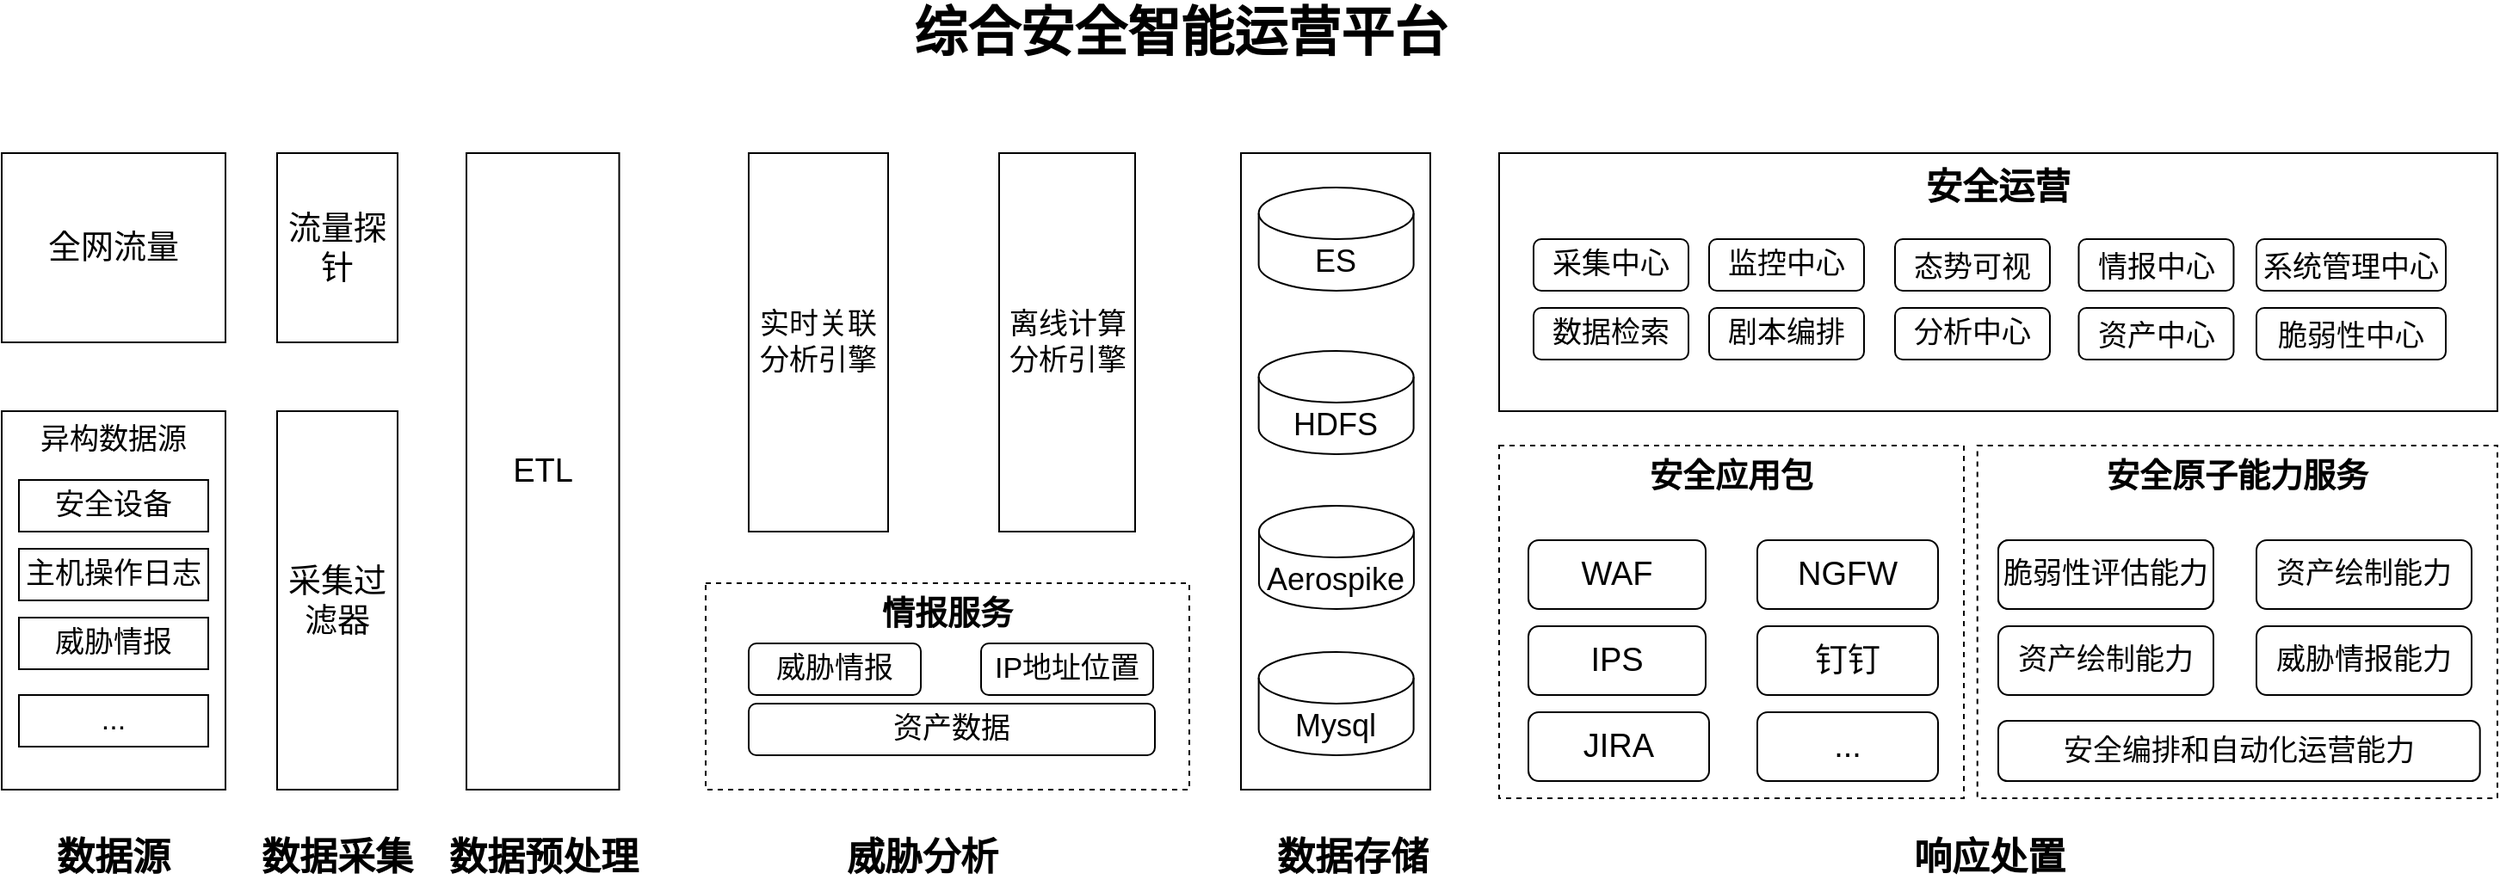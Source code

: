 <mxfile version="14.6.6" type="github">
  <diagram id="aFcd-sZfIuxCYyvOa6EC" name="Page-1">
    <mxGraphModel dx="1673" dy="896" grid="1" gridSize="10" guides="1" tooltips="1" connect="1" arrows="1" fold="1" page="1" pageScale="1" pageWidth="827" pageHeight="1169" math="0" shadow="0">
      <root>
        <mxCell id="0" />
        <mxCell id="1" parent="0" />
        <mxCell id="dza-2gSfmB_yBv6xaHkl-5" value="&lt;b style=&quot;font-size: 19px&quot;&gt;安全原子能力服务&lt;/b&gt;" style="rounded=0;whiteSpace=wrap;html=1;fontSize=19;dashed=1;verticalAlign=top;" vertex="1" parent="1">
          <mxGeometry x="1157.87" y="410" width="302.13" height="205" as="geometry" />
        </mxCell>
        <mxCell id="FqToNLdHbUZbRF3IeUCB-30" value="" style="rounded=0;whiteSpace=wrap;html=1;fontSize=17;align=center;" parent="1" vertex="1">
          <mxGeometry x="730" y="240" width="110" height="370" as="geometry" />
        </mxCell>
        <mxCell id="FqToNLdHbUZbRF3IeUCB-16" value="&lt;b&gt;情报服务&lt;/b&gt;" style="rounded=0;whiteSpace=wrap;html=1;fontSize=19;dashed=1;verticalAlign=top;" parent="1" vertex="1">
          <mxGeometry x="419" y="490" width="281" height="120" as="geometry" />
        </mxCell>
        <mxCell id="uNM0V1RIPhNdZ5J6F5W2-2" value="流量探针" style="rounded=0;whiteSpace=wrap;html=1;fontSize=19;" parent="1" vertex="1">
          <mxGeometry x="170" y="240" width="70" height="110" as="geometry" />
        </mxCell>
        <mxCell id="uNM0V1RIPhNdZ5J6F5W2-3" value="采集过滤器" style="rounded=0;whiteSpace=wrap;html=1;fontSize=19;" parent="1" vertex="1">
          <mxGeometry x="170" y="390" width="70" height="220" as="geometry" />
        </mxCell>
        <mxCell id="uNM0V1RIPhNdZ5J6F5W2-4" value="全网流量" style="rounded=0;whiteSpace=wrap;html=1;fontSize=19;" parent="1" vertex="1">
          <mxGeometry x="10" y="240" width="130" height="110" as="geometry" />
        </mxCell>
        <mxCell id="uNM0V1RIPhNdZ5J6F5W2-7" value="异构数据源" style="rounded=0;whiteSpace=wrap;html=1;verticalAlign=top;fontSize=17;" parent="1" vertex="1">
          <mxGeometry x="10" y="390" width="130" height="220" as="geometry" />
        </mxCell>
        <mxCell id="uNM0V1RIPhNdZ5J6F5W2-8" value="安全设备" style="rounded=0;whiteSpace=wrap;html=1;fontSize=17;" parent="1" vertex="1">
          <mxGeometry x="20" y="430" width="110" height="30" as="geometry" />
        </mxCell>
        <mxCell id="uNM0V1RIPhNdZ5J6F5W2-9" value="主机操作日志" style="rounded=0;whiteSpace=wrap;html=1;fontSize=17;" parent="1" vertex="1">
          <mxGeometry x="20" y="470" width="110" height="30" as="geometry" />
        </mxCell>
        <mxCell id="uNM0V1RIPhNdZ5J6F5W2-10" value="威胁情报" style="rounded=0;whiteSpace=wrap;html=1;fontSize=17;" parent="1" vertex="1">
          <mxGeometry x="20" y="510" width="110" height="30" as="geometry" />
        </mxCell>
        <mxCell id="uNM0V1RIPhNdZ5J6F5W2-12" value="..." style="rounded=0;whiteSpace=wrap;html=1;fontSize=17;" parent="1" vertex="1">
          <mxGeometry x="20" y="555" width="110" height="30" as="geometry" />
        </mxCell>
        <mxCell id="uNM0V1RIPhNdZ5J6F5W2-19" value="安全运营" style="rounded=0;whiteSpace=wrap;html=1;fontSize=21;align=center;verticalAlign=top;fontStyle=1" parent="1" vertex="1">
          <mxGeometry x="880" y="240" width="580" height="150" as="geometry" />
        </mxCell>
        <mxCell id="uNM0V1RIPhNdZ5J6F5W2-30" value="ETL" style="rounded=0;whiteSpace=wrap;html=1;fontSize=19;align=center;" parent="1" vertex="1">
          <mxGeometry x="280" y="240" width="88.75" height="370" as="geometry" />
        </mxCell>
        <mxCell id="uNM0V1RIPhNdZ5J6F5W2-32" value="数据源" style="text;html=1;strokeColor=none;fillColor=none;align=center;verticalAlign=middle;whiteSpace=wrap;rounded=0;fontSize=22;fontStyle=1" parent="1" vertex="1">
          <mxGeometry x="40" y="640" width="70" height="20" as="geometry" />
        </mxCell>
        <mxCell id="uNM0V1RIPhNdZ5J6F5W2-35" value="数据预处理" style="text;html=1;strokeColor=none;fillColor=none;align=center;verticalAlign=middle;whiteSpace=wrap;rounded=0;fontSize=22;fontStyle=1" parent="1" vertex="1">
          <mxGeometry x="260" y="640" width="130" height="20" as="geometry" />
        </mxCell>
        <mxCell id="uNM0V1RIPhNdZ5J6F5W2-36" value="威胁分析" style="text;html=1;strokeColor=none;fillColor=none;align=center;verticalAlign=middle;whiteSpace=wrap;rounded=0;fontSize=22;fontStyle=1" parent="1" vertex="1">
          <mxGeometry x="480" y="640" width="130" height="20" as="geometry" />
        </mxCell>
        <mxCell id="uNM0V1RIPhNdZ5J6F5W2-37" value="响应处置" style="text;html=1;strokeColor=none;fillColor=none;align=center;verticalAlign=middle;whiteSpace=wrap;rounded=0;fontSize=22;fontStyle=1" parent="1" vertex="1">
          <mxGeometry x="1100" y="640" width="130" height="20" as="geometry" />
        </mxCell>
        <mxCell id="uNM0V1RIPhNdZ5J6F5W2-38" value="综合安全智能运营平台" style="text;html=1;strokeColor=none;fillColor=none;align=center;verticalAlign=middle;whiteSpace=wrap;rounded=0;fontSize=31;fontStyle=1" parent="1" vertex="1">
          <mxGeometry x="510" y="160" width="370" height="20" as="geometry" />
        </mxCell>
        <mxCell id="uNM0V1RIPhNdZ5J6F5W2-40" value="&lt;b style=&quot;font-size: 19px&quot;&gt;安全应用包&lt;/b&gt;" style="rounded=0;whiteSpace=wrap;html=1;fontSize=19;dashed=1;verticalAlign=top;" parent="1" vertex="1">
          <mxGeometry x="880" y="410" width="270" height="205" as="geometry" />
        </mxCell>
        <mxCell id="uNM0V1RIPhNdZ5J6F5W2-54" value="ES" style="shape=cylinder3;whiteSpace=wrap;html=1;boundedLbl=1;backgroundOutline=1;size=15;fontSize=18;align=center;" parent="1" vertex="1">
          <mxGeometry x="740.31" y="260" width="90" height="60" as="geometry" />
        </mxCell>
        <mxCell id="uNM0V1RIPhNdZ5J6F5W2-55" value="HDFS" style="shape=cylinder3;whiteSpace=wrap;html=1;boundedLbl=1;backgroundOutline=1;size=15;fontSize=18;align=center;" parent="1" vertex="1">
          <mxGeometry x="740.31" y="355" width="90" height="60" as="geometry" />
        </mxCell>
        <mxCell id="uNM0V1RIPhNdZ5J6F5W2-56" value="Aerospike" style="shape=cylinder3;whiteSpace=wrap;html=1;boundedLbl=1;backgroundOutline=1;size=15;fontSize=18;align=center;" parent="1" vertex="1">
          <mxGeometry x="740.46" y="445" width="90" height="60" as="geometry" />
        </mxCell>
        <mxCell id="uNM0V1RIPhNdZ5J6F5W2-57" value="Mysql" style="shape=cylinder3;whiteSpace=wrap;html=1;boundedLbl=1;backgroundOutline=1;size=15;fontSize=18;align=center;" parent="1" vertex="1">
          <mxGeometry x="740.31" y="530" width="90" height="60" as="geometry" />
        </mxCell>
        <mxCell id="uNM0V1RIPhNdZ5J6F5W2-58" value="IPS" style="rounded=1;whiteSpace=wrap;html=1;fontSize=19;align=center;" parent="1" vertex="1">
          <mxGeometry x="897" y="515" width="103" height="40" as="geometry" />
        </mxCell>
        <mxCell id="uNM0V1RIPhNdZ5J6F5W2-59" value="NGFW" style="rounded=1;whiteSpace=wrap;html=1;fontSize=19;align=center;" parent="1" vertex="1">
          <mxGeometry x="1030" y="465" width="105" height="40" as="geometry" />
        </mxCell>
        <mxCell id="FqToNLdHbUZbRF3IeUCB-6" value="威胁情报" style="rounded=1;whiteSpace=wrap;html=1;fontSize=17;" parent="1" vertex="1">
          <mxGeometry x="444" y="525" width="100" height="30" as="geometry" />
        </mxCell>
        <mxCell id="FqToNLdHbUZbRF3IeUCB-10" value="IP地址位置" style="rounded=1;whiteSpace=wrap;html=1;fontSize=17;" parent="1" vertex="1">
          <mxGeometry x="579" y="525" width="100" height="30" as="geometry" />
        </mxCell>
        <mxCell id="FqToNLdHbUZbRF3IeUCB-12" value="JIRA" style="rounded=1;whiteSpace=wrap;html=1;fontSize=19;align=center;" parent="1" vertex="1">
          <mxGeometry x="897" y="565" width="105" height="40" as="geometry" />
        </mxCell>
        <mxCell id="FqToNLdHbUZbRF3IeUCB-13" value="钉钉" style="rounded=1;whiteSpace=wrap;html=1;fontSize=19;align=center;" parent="1" vertex="1">
          <mxGeometry x="1030" y="515" width="105" height="40" as="geometry" />
        </mxCell>
        <mxCell id="FqToNLdHbUZbRF3IeUCB-15" value="..." style="rounded=1;whiteSpace=wrap;html=1;fontSize=19;align=center;" parent="1" vertex="1">
          <mxGeometry x="1030" y="565" width="105" height="40" as="geometry" />
        </mxCell>
        <mxCell id="FqToNLdHbUZbRF3IeUCB-24" value="监控中心" style="rounded=1;whiteSpace=wrap;html=1;fontSize=17;" parent="1" vertex="1">
          <mxGeometry x="1002" y="290" width="90" height="30" as="geometry" />
        </mxCell>
        <mxCell id="FqToNLdHbUZbRF3IeUCB-25" value="分析中心" style="rounded=1;whiteSpace=wrap;html=1;fontSize=17;" parent="1" vertex="1">
          <mxGeometry x="1110" y="330" width="90" height="30" as="geometry" />
        </mxCell>
        <mxCell id="FqToNLdHbUZbRF3IeUCB-26" value="数据检索" style="rounded=1;whiteSpace=wrap;html=1;fontSize=17;" parent="1" vertex="1">
          <mxGeometry x="900" y="330" width="90" height="30" as="geometry" />
        </mxCell>
        <mxCell id="FqToNLdHbUZbRF3IeUCB-28" value="剧本编排" style="rounded=1;whiteSpace=wrap;html=1;fontSize=17;" parent="1" vertex="1">
          <mxGeometry x="1002" y="330" width="90" height="30" as="geometry" />
        </mxCell>
        <mxCell id="FqToNLdHbUZbRF3IeUCB-31" value="数据存储" style="text;html=1;strokeColor=none;fillColor=none;align=center;verticalAlign=middle;whiteSpace=wrap;rounded=0;fontSize=22;fontStyle=1" parent="1" vertex="1">
          <mxGeometry x="730" y="640" width="130" height="20" as="geometry" />
        </mxCell>
        <mxCell id="FqToNLdHbUZbRF3IeUCB-37" value="态势可视" style="rounded=1;whiteSpace=wrap;html=1;fontSize=17;verticalAlign=top;" parent="1" vertex="1">
          <mxGeometry x="1110" y="290" width="90" height="30" as="geometry" />
        </mxCell>
        <mxCell id="FqToNLdHbUZbRF3IeUCB-38" value="资产数据" style="rounded=1;whiteSpace=wrap;html=1;fontSize=17;" parent="1" vertex="1">
          <mxGeometry x="444" y="560" width="236" height="30" as="geometry" />
        </mxCell>
        <mxCell id="FqToNLdHbUZbRF3IeUCB-43" value="数据采集" style="text;html=1;strokeColor=none;fillColor=none;align=center;verticalAlign=middle;whiteSpace=wrap;rounded=0;fontSize=22;fontStyle=1" parent="1" vertex="1">
          <mxGeometry x="160" y="640" width="90" height="20" as="geometry" />
        </mxCell>
        <mxCell id="FqToNLdHbUZbRF3IeUCB-45" value="离线计算分析引擎" style="rounded=0;whiteSpace=wrap;html=1;fontSize=17;" parent="1" vertex="1">
          <mxGeometry x="589.5" y="240" width="79" height="220" as="geometry" />
        </mxCell>
        <mxCell id="FqToNLdHbUZbRF3IeUCB-58" value="WAF" style="rounded=1;whiteSpace=wrap;html=1;fontSize=19;align=center;" parent="1" vertex="1">
          <mxGeometry x="897" y="465" width="103" height="40" as="geometry" />
        </mxCell>
        <mxCell id="FqToNLdHbUZbRF3IeUCB-64" value="实时关联分析引擎" style="rounded=0;whiteSpace=wrap;html=1;fontSize=17;" parent="1" vertex="1">
          <mxGeometry x="444" y="240" width="81" height="220" as="geometry" />
        </mxCell>
        <mxCell id="FqToNLdHbUZbRF3IeUCB-65" value="脆弱性评估能力" style="rounded=1;whiteSpace=wrap;html=1;fontSize=17;" parent="1" vertex="1">
          <mxGeometry x="1170" y="465" width="125" height="40" as="geometry" />
        </mxCell>
        <mxCell id="FqToNLdHbUZbRF3IeUCB-68" value="威胁情报能力" style="rounded=1;whiteSpace=wrap;html=1;fontSize=17;" parent="1" vertex="1">
          <mxGeometry x="1320.0" y="515" width="125" height="40" as="geometry" />
        </mxCell>
        <mxCell id="FqToNLdHbUZbRF3IeUCB-76" style="edgeStyle=orthogonalEdgeStyle;rounded=0;orthogonalLoop=1;jettySize=auto;html=1;exitX=0.5;exitY=1;exitDx=0;exitDy=0;fontSize=19;" parent="1" source="uNM0V1RIPhNdZ5J6F5W2-37" target="uNM0V1RIPhNdZ5J6F5W2-37" edge="1">
          <mxGeometry relative="1" as="geometry" />
        </mxCell>
        <mxCell id="FqToNLdHbUZbRF3IeUCB-77" value="安全编排和自动化运营能力" style="rounded=1;whiteSpace=wrap;html=1;fontSize=17;" parent="1" vertex="1">
          <mxGeometry x="1170" y="570" width="279.85" height="35" as="geometry" />
        </mxCell>
        <mxCell id="dza-2gSfmB_yBv6xaHkl-6" value="脆弱性评估能力" style="rounded=1;whiteSpace=wrap;html=1;fontSize=17;" vertex="1" parent="1">
          <mxGeometry x="1170" y="465" width="125" height="40" as="geometry" />
        </mxCell>
        <mxCell id="dza-2gSfmB_yBv6xaHkl-7" value="资产绘制能力" style="rounded=1;whiteSpace=wrap;html=1;fontSize=17;" vertex="1" parent="1">
          <mxGeometry x="1320" y="465" width="125" height="40" as="geometry" />
        </mxCell>
        <mxCell id="dza-2gSfmB_yBv6xaHkl-8" value="资产绘制能力" style="rounded=1;whiteSpace=wrap;html=1;fontSize=17;" vertex="1" parent="1">
          <mxGeometry x="1170" y="515" width="125" height="40" as="geometry" />
        </mxCell>
        <mxCell id="dza-2gSfmB_yBv6xaHkl-9" value="情报中心" style="rounded=1;whiteSpace=wrap;html=1;fontSize=17;verticalAlign=top;" vertex="1" parent="1">
          <mxGeometry x="1216.74" y="290" width="90" height="30" as="geometry" />
        </mxCell>
        <mxCell id="dza-2gSfmB_yBv6xaHkl-10" value="资产中心" style="rounded=1;whiteSpace=wrap;html=1;fontSize=17;verticalAlign=top;" vertex="1" parent="1">
          <mxGeometry x="1216.74" y="330" width="90" height="30" as="geometry" />
        </mxCell>
        <mxCell id="dza-2gSfmB_yBv6xaHkl-11" value="采集中心" style="rounded=1;whiteSpace=wrap;html=1;fontSize=17;" vertex="1" parent="1">
          <mxGeometry x="900" y="290" width="90" height="30" as="geometry" />
        </mxCell>
        <mxCell id="dza-2gSfmB_yBv6xaHkl-16" value="系统管理中心" style="rounded=1;whiteSpace=wrap;html=1;fontSize=17;verticalAlign=top;" vertex="1" parent="1">
          <mxGeometry x="1320" y="290" width="110" height="30" as="geometry" />
        </mxCell>
        <mxCell id="dza-2gSfmB_yBv6xaHkl-17" value="脆弱性中心" style="rounded=1;whiteSpace=wrap;html=1;fontSize=17;verticalAlign=top;" vertex="1" parent="1">
          <mxGeometry x="1320" y="330" width="110" height="30" as="geometry" />
        </mxCell>
      </root>
    </mxGraphModel>
  </diagram>
</mxfile>
